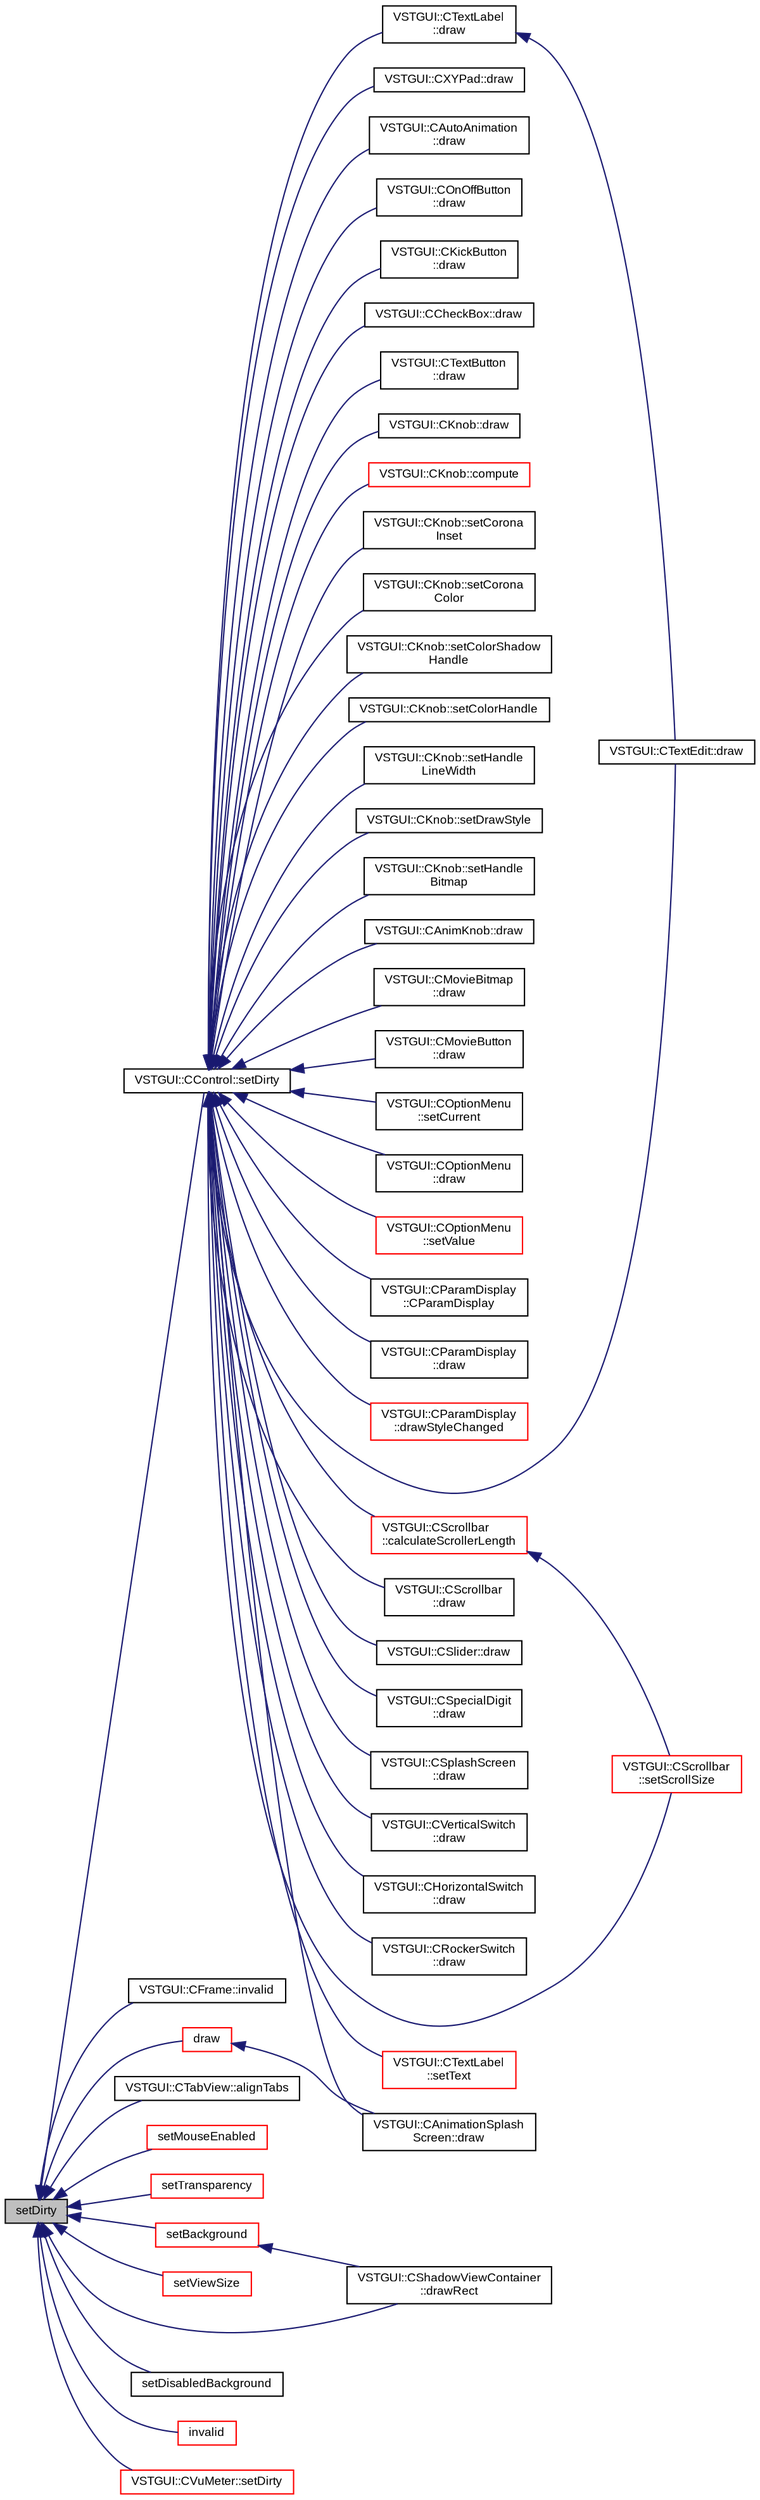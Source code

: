 digraph "setDirty"
{
  bgcolor="transparent";
  edge [fontname="Arial",fontsize="9",labelfontname="Arial",labelfontsize="9"];
  node [fontname="Arial",fontsize="9",shape=record];
  rankdir="LR";
  Node1 [label="setDirty",height=0.2,width=0.4,color="black", fillcolor="grey75", style="filled" fontcolor="black"];
  Node1 -> Node2 [dir="back",color="midnightblue",fontsize="9",style="solid",fontname="Arial"];
  Node2 [label="VSTGUI::CControl::setDirty",height=0.2,width=0.4,color="black",URL="$class_v_s_t_g_u_i_1_1_c_control.html#a0f19a61606a7f547b62102310063ea76",tooltip="set the view to dirty so that it is redrawn in the next idle. Thread Safe ! "];
  Node2 -> Node3 [dir="back",color="midnightblue",fontsize="9",style="solid",fontname="Arial"];
  Node3 [label="VSTGUI::CAutoAnimation\l::draw",height=0.2,width=0.4,color="black",URL="$class_v_s_t_g_u_i_1_1_c_auto_animation.html#a4d1b0aba91a42c8790d16724fd1cf08e",tooltip="called if the view should draw itself "];
  Node2 -> Node4 [dir="back",color="midnightblue",fontsize="9",style="solid",fontname="Arial"];
  Node4 [label="VSTGUI::COnOffButton\l::draw",height=0.2,width=0.4,color="black",URL="$class_v_s_t_g_u_i_1_1_c_on_off_button.html#a4d1b0aba91a42c8790d16724fd1cf08e",tooltip="called if the view should draw itself "];
  Node2 -> Node5 [dir="back",color="midnightblue",fontsize="9",style="solid",fontname="Arial"];
  Node5 [label="VSTGUI::CKickButton\l::draw",height=0.2,width=0.4,color="black",URL="$class_v_s_t_g_u_i_1_1_c_kick_button.html#a4d1b0aba91a42c8790d16724fd1cf08e",tooltip="called if the view should draw itself "];
  Node2 -> Node6 [dir="back",color="midnightblue",fontsize="9",style="solid",fontname="Arial"];
  Node6 [label="VSTGUI::CCheckBox::draw",height=0.2,width=0.4,color="black",URL="$class_v_s_t_g_u_i_1_1_c_check_box.html#ae25271b6e9cac9c3e21437c10ec491d8",tooltip="called if the view should draw itself "];
  Node2 -> Node7 [dir="back",color="midnightblue",fontsize="9",style="solid",fontname="Arial"];
  Node7 [label="VSTGUI::CTextButton\l::draw",height=0.2,width=0.4,color="black",URL="$class_v_s_t_g_u_i_1_1_c_text_button.html#ae25271b6e9cac9c3e21437c10ec491d8",tooltip="called if the view should draw itself "];
  Node2 -> Node8 [dir="back",color="midnightblue",fontsize="9",style="solid",fontname="Arial"];
  Node8 [label="VSTGUI::CKnob::draw",height=0.2,width=0.4,color="black",URL="$class_v_s_t_g_u_i_1_1_c_knob.html#a83ee48340580dff7f1796dbebe7b0a0f",tooltip="called if the view should draw itself "];
  Node2 -> Node9 [dir="back",color="midnightblue",fontsize="9",style="solid",fontname="Arial"];
  Node9 [label="VSTGUI::CKnob::compute",height=0.2,width=0.4,color="red",URL="$class_v_s_t_g_u_i_1_1_c_knob.html#a4993c97a669fa259c6574a18d547c117"];
  Node2 -> Node10 [dir="back",color="midnightblue",fontsize="9",style="solid",fontname="Arial"];
  Node10 [label="VSTGUI::CKnob::setCorona\lInset",height=0.2,width=0.4,color="black",URL="$class_v_s_t_g_u_i_1_1_c_knob.html#ae1c264c2cee5632554cf90604639dd6d"];
  Node2 -> Node11 [dir="back",color="midnightblue",fontsize="9",style="solid",fontname="Arial"];
  Node11 [label="VSTGUI::CKnob::setCorona\lColor",height=0.2,width=0.4,color="black",URL="$class_v_s_t_g_u_i_1_1_c_knob.html#ade58576160f021d67972a09409aa4f3a"];
  Node2 -> Node12 [dir="back",color="midnightblue",fontsize="9",style="solid",fontname="Arial"];
  Node12 [label="VSTGUI::CKnob::setColorShadow\lHandle",height=0.2,width=0.4,color="black",URL="$class_v_s_t_g_u_i_1_1_c_knob.html#ace6b3613dcf5f0cf79a1dfcbe1b7652a"];
  Node2 -> Node13 [dir="back",color="midnightblue",fontsize="9",style="solid",fontname="Arial"];
  Node13 [label="VSTGUI::CKnob::setColorHandle",height=0.2,width=0.4,color="black",URL="$class_v_s_t_g_u_i_1_1_c_knob.html#ad0d4e71b67f26508d799333b20936eda"];
  Node2 -> Node14 [dir="back",color="midnightblue",fontsize="9",style="solid",fontname="Arial"];
  Node14 [label="VSTGUI::CKnob::setHandle\lLineWidth",height=0.2,width=0.4,color="black",URL="$class_v_s_t_g_u_i_1_1_c_knob.html#a0e5743b2dfd8627bae778e02fe38a94a"];
  Node2 -> Node15 [dir="back",color="midnightblue",fontsize="9",style="solid",fontname="Arial"];
  Node15 [label="VSTGUI::CKnob::setDrawStyle",height=0.2,width=0.4,color="black",URL="$class_v_s_t_g_u_i_1_1_c_knob.html#a82fab47664bef2f9ce01c9c81b31b8fe"];
  Node2 -> Node16 [dir="back",color="midnightblue",fontsize="9",style="solid",fontname="Arial"];
  Node16 [label="VSTGUI::CKnob::setHandle\lBitmap",height=0.2,width=0.4,color="black",URL="$class_v_s_t_g_u_i_1_1_c_knob.html#a5886cd205f218543f9d1d807c2c3dba8"];
  Node2 -> Node17 [dir="back",color="midnightblue",fontsize="9",style="solid",fontname="Arial"];
  Node17 [label="VSTGUI::CAnimKnob::draw",height=0.2,width=0.4,color="black",URL="$class_v_s_t_g_u_i_1_1_c_anim_knob.html#a83ee48340580dff7f1796dbebe7b0a0f",tooltip="called if the view should draw itself "];
  Node2 -> Node18 [dir="back",color="midnightblue",fontsize="9",style="solid",fontname="Arial"];
  Node18 [label="VSTGUI::CMovieBitmap\l::draw",height=0.2,width=0.4,color="black",URL="$class_v_s_t_g_u_i_1_1_c_movie_bitmap.html#a4d1b0aba91a42c8790d16724fd1cf08e",tooltip="called if the view should draw itself "];
  Node2 -> Node19 [dir="back",color="midnightblue",fontsize="9",style="solid",fontname="Arial"];
  Node19 [label="VSTGUI::CMovieButton\l::draw",height=0.2,width=0.4,color="black",URL="$class_v_s_t_g_u_i_1_1_c_movie_button.html#a4d1b0aba91a42c8790d16724fd1cf08e",tooltip="called if the view should draw itself "];
  Node2 -> Node20 [dir="back",color="midnightblue",fontsize="9",style="solid",fontname="Arial"];
  Node20 [label="VSTGUI::COptionMenu\l::setCurrent",height=0.2,width=0.4,color="black",URL="$class_v_s_t_g_u_i_1_1_c_option_menu.html#acd939825a27924a0ff35d99f188262b1",tooltip="set current entry "];
  Node2 -> Node21 [dir="back",color="midnightblue",fontsize="9",style="solid",fontname="Arial"];
  Node21 [label="VSTGUI::COptionMenu\l::draw",height=0.2,width=0.4,color="black",URL="$class_v_s_t_g_u_i_1_1_c_option_menu.html#a83ee48340580dff7f1796dbebe7b0a0f",tooltip="called if the view should draw itself "];
  Node2 -> Node22 [dir="back",color="midnightblue",fontsize="9",style="solid",fontname="Arial"];
  Node22 [label="VSTGUI::COptionMenu\l::setValue",height=0.2,width=0.4,color="red",URL="$class_v_s_t_g_u_i_1_1_c_option_menu.html#a06bf62da9ba043bcf1b4c26bb2bf357b"];
  Node2 -> Node23 [dir="back",color="midnightblue",fontsize="9",style="solid",fontname="Arial"];
  Node23 [label="VSTGUI::CParamDisplay\l::CParamDisplay",height=0.2,width=0.4,color="black",URL="$class_v_s_t_g_u_i_1_1_c_param_display.html#a8089c19908c6d6090572233cadccb2c5"];
  Node2 -> Node24 [dir="back",color="midnightblue",fontsize="9",style="solid",fontname="Arial"];
  Node24 [label="VSTGUI::CParamDisplay\l::draw",height=0.2,width=0.4,color="black",URL="$class_v_s_t_g_u_i_1_1_c_param_display.html#a83ee48340580dff7f1796dbebe7b0a0f",tooltip="called if the view should draw itself "];
  Node2 -> Node25 [dir="back",color="midnightblue",fontsize="9",style="solid",fontname="Arial"];
  Node25 [label="VSTGUI::CParamDisplay\l::drawStyleChanged",height=0.2,width=0.4,color="red",URL="$class_v_s_t_g_u_i_1_1_c_param_display.html#aebea43ccfbc91da6f5095268374de408"];
  Node2 -> Node26 [dir="back",color="midnightblue",fontsize="9",style="solid",fontname="Arial"];
  Node26 [label="VSTGUI::CScrollbar\l::setScrollSize",height=0.2,width=0.4,color="red",URL="$class_v_s_t_g_u_i_1_1_c_scrollbar.html#a0c7d0965f74fbf027d40ed0e787e2f40"];
  Node2 -> Node27 [dir="back",color="midnightblue",fontsize="9",style="solid",fontname="Arial"];
  Node27 [label="VSTGUI::CScrollbar\l::calculateScrollerLength",height=0.2,width=0.4,color="red",URL="$class_v_s_t_g_u_i_1_1_c_scrollbar.html#acc72c9f8d30e67d0c13c7a16a2aff207"];
  Node27 -> Node26 [dir="back",color="midnightblue",fontsize="9",style="solid",fontname="Arial"];
  Node2 -> Node28 [dir="back",color="midnightblue",fontsize="9",style="solid",fontname="Arial"];
  Node28 [label="VSTGUI::CScrollbar\l::draw",height=0.2,width=0.4,color="black",URL="$class_v_s_t_g_u_i_1_1_c_scrollbar.html#a83ee48340580dff7f1796dbebe7b0a0f",tooltip="called if the view should draw itself "];
  Node2 -> Node29 [dir="back",color="midnightblue",fontsize="9",style="solid",fontname="Arial"];
  Node29 [label="VSTGUI::CSlider::draw",height=0.2,width=0.4,color="black",URL="$class_v_s_t_g_u_i_1_1_c_slider.html#a4d1b0aba91a42c8790d16724fd1cf08e",tooltip="called if the view should draw itself "];
  Node2 -> Node30 [dir="back",color="midnightblue",fontsize="9",style="solid",fontname="Arial"];
  Node30 [label="VSTGUI::CSpecialDigit\l::draw",height=0.2,width=0.4,color="black",URL="$class_v_s_t_g_u_i_1_1_c_special_digit.html#a4d1b0aba91a42c8790d16724fd1cf08e",tooltip="called if the view should draw itself "];
  Node2 -> Node31 [dir="back",color="midnightblue",fontsize="9",style="solid",fontname="Arial"];
  Node31 [label="VSTGUI::CSplashScreen\l::draw",height=0.2,width=0.4,color="black",URL="$class_v_s_t_g_u_i_1_1_c_splash_screen.html#a4d1b0aba91a42c8790d16724fd1cf08e",tooltip="called if the view should draw itself "];
  Node2 -> Node32 [dir="back",color="midnightblue",fontsize="9",style="solid",fontname="Arial"];
  Node32 [label="VSTGUI::CAnimationSplash\lScreen::draw",height=0.2,width=0.4,color="black",URL="$class_v_s_t_g_u_i_1_1_c_animation_splash_screen.html#a4d1b0aba91a42c8790d16724fd1cf08e",tooltip="called if the view should draw itself "];
  Node2 -> Node33 [dir="back",color="midnightblue",fontsize="9",style="solid",fontname="Arial"];
  Node33 [label="VSTGUI::CVerticalSwitch\l::draw",height=0.2,width=0.4,color="black",URL="$class_v_s_t_g_u_i_1_1_c_vertical_switch.html#a4d1b0aba91a42c8790d16724fd1cf08e",tooltip="called if the view should draw itself "];
  Node2 -> Node34 [dir="back",color="midnightblue",fontsize="9",style="solid",fontname="Arial"];
  Node34 [label="VSTGUI::CHorizontalSwitch\l::draw",height=0.2,width=0.4,color="black",URL="$class_v_s_t_g_u_i_1_1_c_horizontal_switch.html#a4d1b0aba91a42c8790d16724fd1cf08e",tooltip="called if the view should draw itself "];
  Node2 -> Node35 [dir="back",color="midnightblue",fontsize="9",style="solid",fontname="Arial"];
  Node35 [label="VSTGUI::CRockerSwitch\l::draw",height=0.2,width=0.4,color="black",URL="$class_v_s_t_g_u_i_1_1_c_rocker_switch.html#a4d1b0aba91a42c8790d16724fd1cf08e",tooltip="called if the view should draw itself "];
  Node2 -> Node36 [dir="back",color="midnightblue",fontsize="9",style="solid",fontname="Arial"];
  Node36 [label="VSTGUI::CTextEdit::draw",height=0.2,width=0.4,color="black",URL="$class_v_s_t_g_u_i_1_1_c_text_edit.html#a83ee48340580dff7f1796dbebe7b0a0f",tooltip="called if the view should draw itself "];
  Node2 -> Node37 [dir="back",color="midnightblue",fontsize="9",style="solid",fontname="Arial"];
  Node37 [label="VSTGUI::CTextLabel\l::setText",height=0.2,width=0.4,color="red",URL="$class_v_s_t_g_u_i_1_1_c_text_label.html#a80653cdb5bba61ef16ab813dc9732372",tooltip="set text "];
  Node2 -> Node38 [dir="back",color="midnightblue",fontsize="9",style="solid",fontname="Arial"];
  Node38 [label="VSTGUI::CTextLabel\l::draw",height=0.2,width=0.4,color="black",URL="$class_v_s_t_g_u_i_1_1_c_text_label.html#a83ee48340580dff7f1796dbebe7b0a0f",tooltip="called if the view should draw itself "];
  Node38 -> Node36 [dir="back",color="midnightblue",fontsize="9",style="solid",fontname="Arial"];
  Node2 -> Node39 [dir="back",color="midnightblue",fontsize="9",style="solid",fontname="Arial"];
  Node39 [label="VSTGUI::CXYPad::draw",height=0.2,width=0.4,color="black",URL="$class_v_s_t_g_u_i_1_1_c_x_y_pad.html#ae25271b6e9cac9c3e21437c10ec491d8",tooltip="called if the view should draw itself "];
  Node1 -> Node40 [dir="back",color="midnightblue",fontsize="9",style="solid",fontname="Arial"];
  Node40 [label="VSTGUI::CFrame::invalid",height=0.2,width=0.4,color="black",URL="$class_v_s_t_g_u_i_1_1_c_frame.html#a42789430a9d5e7f3729bf69c9398fc52",tooltip="mark whole view as invalid "];
  Node1 -> Node41 [dir="back",color="midnightblue",fontsize="9",style="solid",fontname="Arial"];
  Node41 [label="VSTGUI::CShadowViewContainer\l::drawRect",height=0.2,width=0.4,color="black",URL="$class_v_s_t_g_u_i_1_1_c_shadow_view_container.html#a530199c9ce307c3c7aa37e8f7acd75fb",tooltip="called if the view should draw itself "];
  Node1 -> Node42 [dir="back",color="midnightblue",fontsize="9",style="solid",fontname="Arial"];
  Node42 [label="VSTGUI::CTabView::alignTabs",height=0.2,width=0.4,color="black",URL="$class_v_s_t_g_u_i_1_1_c_tab_view.html#af1ed3bf33a2e81172125a540dd19e094",tooltip="call this after you have added all tabs to align them according to alignment "];
  Node1 -> Node43 [dir="back",color="midnightblue",fontsize="9",style="solid",fontname="Arial"];
  Node43 [label="setMouseEnabled",height=0.2,width=0.4,color="red",URL="$class_v_s_t_g_u_i_1_1_c_view.html#adb7b432e84c46c24a78955eb7558b6d2",tooltip="turn on/off mouse usage for this view "];
  Node1 -> Node44 [dir="back",color="midnightblue",fontsize="9",style="solid",fontname="Arial"];
  Node44 [label="setTransparency",height=0.2,width=0.4,color="red",URL="$class_v_s_t_g_u_i_1_1_c_view.html#aa5d991b079a9b01c1fbd08f47a730a00",tooltip="set views transparent state "];
  Node1 -> Node45 [dir="back",color="midnightblue",fontsize="9",style="solid",fontname="Arial"];
  Node45 [label="draw",height=0.2,width=0.4,color="red",URL="$class_v_s_t_g_u_i_1_1_c_view.html#a83ee48340580dff7f1796dbebe7b0a0f",tooltip="called if the view should draw itself "];
  Node45 -> Node32 [dir="back",color="midnightblue",fontsize="9",style="solid",fontname="Arial"];
  Node1 -> Node46 [dir="back",color="midnightblue",fontsize="9",style="solid",fontname="Arial"];
  Node46 [label="setViewSize",height=0.2,width=0.4,color="red",URL="$class_v_s_t_g_u_i_1_1_c_view.html#ada1ffb857aa147620f2d01522b37569d",tooltip="set views size "];
  Node1 -> Node47 [dir="back",color="midnightblue",fontsize="9",style="solid",fontname="Arial"];
  Node47 [label="setBackground",height=0.2,width=0.4,color="red",URL="$class_v_s_t_g_u_i_1_1_c_view.html#a623ed61eec7265317899d9eae7c0c945",tooltip="set the background image of this view "];
  Node47 -> Node41 [dir="back",color="midnightblue",fontsize="9",style="solid",fontname="Arial"];
  Node1 -> Node48 [dir="back",color="midnightblue",fontsize="9",style="solid",fontname="Arial"];
  Node48 [label="setDisabledBackground",height=0.2,width=0.4,color="black",URL="$class_v_s_t_g_u_i_1_1_c_view.html#a42f83a1586dca990960e415e01ba259c",tooltip="set background image used when the mouse is not enabled "];
  Node1 -> Node49 [dir="back",color="midnightblue",fontsize="9",style="solid",fontname="Arial"];
  Node49 [label="invalid",height=0.2,width=0.4,color="red",URL="$class_v_s_t_g_u_i_1_1_c_view.html#a51647a4891b4a9cbaf8595171c5ad3fc",tooltip="mark whole view as invalid "];
  Node1 -> Node50 [dir="back",color="midnightblue",fontsize="9",style="solid",fontname="Arial"];
  Node50 [label="VSTGUI::CVuMeter::setDirty",height=0.2,width=0.4,color="red",URL="$class_v_s_t_g_u_i_1_1_c_vu_meter.html#a72fe60af8d476a625aecbccca179c83a",tooltip="set the view to dirty so that it is redrawn in the next idle. Thread Safe ! "];
}
